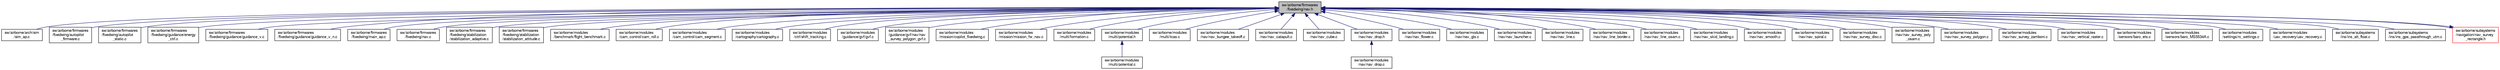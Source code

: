 digraph "sw/airborne/firmwares/fixedwing/nav.h"
{
  edge [fontname="FreeSans",fontsize="10",labelfontname="FreeSans",labelfontsize="10"];
  node [fontname="FreeSans",fontsize="10",shape=record];
  Node1 [label="sw/airborne/firmwares\l/fixedwing/nav.h",height=0.2,width=0.4,color="black", fillcolor="grey75", style="filled", fontcolor="black"];
  Node1 -> Node2 [dir="back",color="midnightblue",fontsize="10",style="solid",fontname="FreeSans"];
  Node2 [label="sw/airborne/arch/sim\l/sim_ap.c",height=0.2,width=0.4,color="black", fillcolor="white", style="filled",URL="$sim__ap_8c.html"];
  Node1 -> Node3 [dir="back",color="midnightblue",fontsize="10",style="solid",fontname="FreeSans"];
  Node3 [label="sw/airborne/firmwares\l/fixedwing/autopilot\l_firmware.c",height=0.2,width=0.4,color="black", fillcolor="white", style="filled",URL="$fixedwing_2autopilot__firmware_8c.html",tooltip="Fixedwing specific autopilot interface and initialization. "];
  Node1 -> Node4 [dir="back",color="midnightblue",fontsize="10",style="solid",fontname="FreeSans"];
  Node4 [label="sw/airborne/firmwares\l/fixedwing/autopilot\l_static.c",height=0.2,width=0.4,color="black", fillcolor="white", style="filled",URL="$fixedwing_2autopilot__static_8c.html"];
  Node1 -> Node5 [dir="back",color="midnightblue",fontsize="10",style="solid",fontname="FreeSans"];
  Node5 [label="sw/airborne/firmwares\l/fixedwing/guidance/energy\l_ctrl.c",height=0.2,width=0.4,color="black", fillcolor="white", style="filled",URL="$energy__ctrl_8c.html",tooltip="Total Energy (speed + height) control for fixed wing vehicles. "];
  Node1 -> Node6 [dir="back",color="midnightblue",fontsize="10",style="solid",fontname="FreeSans"];
  Node6 [label="sw/airborne/firmwares\l/fixedwing/guidance/guidance_v.c",height=0.2,width=0.4,color="black", fillcolor="white", style="filled",URL="$fixedwing_2guidance_2guidance__v_8c.html",tooltip="Vertical control for fixed wing vehicles. "];
  Node1 -> Node7 [dir="back",color="midnightblue",fontsize="10",style="solid",fontname="FreeSans"];
  Node7 [label="sw/airborne/firmwares\l/fixedwing/guidance/guidance_v_n.c",height=0.2,width=0.4,color="black", fillcolor="white", style="filled",URL="$guidance__v__n_8c.html",tooltip="\"New\" vertical control for fixed wing vehicles. "];
  Node1 -> Node8 [dir="back",color="midnightblue",fontsize="10",style="solid",fontname="FreeSans"];
  Node8 [label="sw/airborne/firmwares\l/fixedwing/main_ap.c",height=0.2,width=0.4,color="black", fillcolor="white", style="filled",URL="$fixedwing_2main__ap_8c.html",tooltip="AP ( AutoPilot ) tasks. "];
  Node1 -> Node9 [dir="back",color="midnightblue",fontsize="10",style="solid",fontname="FreeSans"];
  Node9 [label="sw/airborne/firmwares\l/fixedwing/nav.c",height=0.2,width=0.4,color="black", fillcolor="white", style="filled",URL="$nav_8c.html",tooltip="Fixedwing functions to compute navigation. "];
  Node1 -> Node10 [dir="back",color="midnightblue",fontsize="10",style="solid",fontname="FreeSans"];
  Node10 [label="sw/airborne/firmwares\l/fixedwing/stabilization\l/stabilization_adaptive.c",height=0.2,width=0.4,color="black", fillcolor="white", style="filled",URL="$stabilization__adaptive_8c.html",tooltip="Fixed wing adaptive control. "];
  Node1 -> Node11 [dir="back",color="midnightblue",fontsize="10",style="solid",fontname="FreeSans"];
  Node11 [label="sw/airborne/firmwares\l/fixedwing/stabilization\l/stabilization_attitude.c",height=0.2,width=0.4,color="black", fillcolor="white", style="filled",URL="$stabilization__attitude_8c.html",tooltip="Fixed wing horizontal control. "];
  Node1 -> Node12 [dir="back",color="midnightblue",fontsize="10",style="solid",fontname="FreeSans"];
  Node12 [label="sw/airborne/modules\l/benchmark/flight_benchmark.c",height=0.2,width=0.4,color="black", fillcolor="white", style="filled",URL="$flight__benchmark_8c.html"];
  Node1 -> Node13 [dir="back",color="midnightblue",fontsize="10",style="solid",fontname="FreeSans"];
  Node13 [label="sw/airborne/modules\l/cam_control/cam_roll.c",height=0.2,width=0.4,color="black", fillcolor="white", style="filled",URL="$cam__roll_8c.html"];
  Node1 -> Node14 [dir="back",color="midnightblue",fontsize="10",style="solid",fontname="FreeSans"];
  Node14 [label="sw/airborne/modules\l/cam_control/cam_segment.c",height=0.2,width=0.4,color="black", fillcolor="white", style="filled",URL="$cam__segment_8c.html",tooltip="camera control to track a segment using the general cam driver (target mode) "];
  Node1 -> Node15 [dir="back",color="midnightblue",fontsize="10",style="solid",fontname="FreeSans"];
  Node15 [label="sw/airborne/modules\l/cartography/cartography.c",height=0.2,width=0.4,color="black", fillcolor="white", style="filled",URL="$cartography_8c.html",tooltip="Navigation functions for cartography of the ground. "];
  Node1 -> Node16 [dir="back",color="midnightblue",fontsize="10",style="solid",fontname="FreeSans"];
  Node16 [label="sw/airborne/modules\l/ctrl/shift_tracking.c",height=0.2,width=0.4,color="black", fillcolor="white", style="filled",URL="$shift__tracking_8c.html"];
  Node1 -> Node17 [dir="back",color="midnightblue",fontsize="10",style="solid",fontname="FreeSans"];
  Node17 [label="sw/airborne/modules\l/guidance/gvf/gvf.c",height=0.2,width=0.4,color="black", fillcolor="white", style="filled",URL="$gvf_8c.html"];
  Node1 -> Node18 [dir="back",color="midnightblue",fontsize="10",style="solid",fontname="FreeSans"];
  Node18 [label="sw/airborne/modules\l/guidance/gvf/nav/nav\l_survey_polygon_gvf.c",height=0.2,width=0.4,color="black", fillcolor="white", style="filled",URL="$nav__survey__polygon__gvf_8c.html"];
  Node1 -> Node19 [dir="back",color="midnightblue",fontsize="10",style="solid",fontname="FreeSans"];
  Node19 [label="sw/airborne/modules\l/mission/copilot_fixedwing.c",height=0.2,width=0.4,color="black", fillcolor="white", style="filled",URL="$copilot__fixedwing_8c.html",tooltip="Mission Computer module, interfacing the mission computer (also known as Copilot), based losely on ISaAC: The Intelligent Safety and Airworthiness Co-Pilot module Based on paper \"A Payload Verification and Management Framework  for Small UAV-based Personal Remote Sensing Systems\" by Cal Coopmans and Chris Coffin. "];
  Node1 -> Node20 [dir="back",color="midnightblue",fontsize="10",style="solid",fontname="FreeSans"];
  Node20 [label="sw/airborne/modules\l/mission/mission_fw_nav.c",height=0.2,width=0.4,color="black", fillcolor="white", style="filled",URL="$mission__fw__nav_8c.html",tooltip="mission navigation for fixedwing aircraft "];
  Node1 -> Node21 [dir="back",color="midnightblue",fontsize="10",style="solid",fontname="FreeSans"];
  Node21 [label="sw/airborne/modules\l/multi/formation.c",height=0.2,width=0.4,color="black", fillcolor="white", style="filled",URL="$formation_8c.html",tooltip="library for formation flight "];
  Node1 -> Node22 [dir="back",color="midnightblue",fontsize="10",style="solid",fontname="FreeSans"];
  Node22 [label="sw/airborne/modules\l/multi/potential.h",height=0.2,width=0.4,color="black", fillcolor="white", style="filled",URL="$potential_8h.html",tooltip="flying with potential field to avoid collision "];
  Node22 -> Node23 [dir="back",color="midnightblue",fontsize="10",style="solid",fontname="FreeSans"];
  Node23 [label="sw/airborne/modules\l/multi/potential.c",height=0.2,width=0.4,color="black", fillcolor="white", style="filled",URL="$potential_8c.html"];
  Node1 -> Node24 [dir="back",color="midnightblue",fontsize="10",style="solid",fontname="FreeSans"];
  Node24 [label="sw/airborne/modules\l/multi/tcas.c",height=0.2,width=0.4,color="black", fillcolor="white", style="filled",URL="$tcas_8c.html",tooltip="Collision avoidance library. "];
  Node1 -> Node25 [dir="back",color="midnightblue",fontsize="10",style="solid",fontname="FreeSans"];
  Node25 [label="sw/airborne/modules\l/nav/nav_bungee_takeoff.c",height=0.2,width=0.4,color="black", fillcolor="white", style="filled",URL="$nav__bungee__takeoff_8c.html",tooltip="Takeoff functions for bungee takeoff. "];
  Node1 -> Node26 [dir="back",color="midnightblue",fontsize="10",style="solid",fontname="FreeSans"];
  Node26 [label="sw/airborne/modules\l/nav/nav_catapult.c",height=0.2,width=0.4,color="black", fillcolor="white", style="filled",URL="$nav__catapult_8c.html"];
  Node1 -> Node27 [dir="back",color="midnightblue",fontsize="10",style="solid",fontname="FreeSans"];
  Node27 [label="sw/airborne/modules\l/nav/nav_cube.c",height=0.2,width=0.4,color="black", fillcolor="white", style="filled",URL="$nav__cube_8c.html",tooltip="Fixedwing Navigation in a cube towards a center. "];
  Node1 -> Node28 [dir="back",color="midnightblue",fontsize="10",style="solid",fontname="FreeSans"];
  Node28 [label="sw/airborne/modules\l/nav/nav_drop.h",height=0.2,width=0.4,color="black", fillcolor="white", style="filled",URL="$nav__drop_8h.html",tooltip="Navigation module to drop a ball at a given point taking into account the wind and ground speed..."];
  Node28 -> Node29 [dir="back",color="midnightblue",fontsize="10",style="solid",fontname="FreeSans"];
  Node29 [label="sw/airborne/modules\l/nav/nav_drop.c",height=0.2,width=0.4,color="black", fillcolor="white", style="filled",URL="$nav__drop_8c.html",tooltip="Navigation module to drop a ball at a given point taking into account the wind and ground speed..."];
  Node1 -> Node30 [dir="back",color="midnightblue",fontsize="10",style="solid",fontname="FreeSans"];
  Node30 [label="sw/airborne/modules\l/nav/nav_flower.c",height=0.2,width=0.4,color="black", fillcolor="white", style="filled",URL="$nav__flower_8c.html",tooltip="from OSAM advanced navigation routines "];
  Node1 -> Node31 [dir="back",color="midnightblue",fontsize="10",style="solid",fontname="FreeSans"];
  Node31 [label="sw/airborne/modules\l/nav/nav_gls.c",height=0.2,width=0.4,color="black", fillcolor="white", style="filled",URL="$nav__gls_8c.html",tooltip="gps landing system "];
  Node1 -> Node32 [dir="back",color="midnightblue",fontsize="10",style="solid",fontname="FreeSans"];
  Node32 [label="sw/airborne/modules\l/nav/nav_launcher.c",height=0.2,width=0.4,color="black", fillcolor="white", style="filled",URL="$nav__launcher_8c.html",tooltip="Pneumatic launcher system See video of the system: https://www.youtube.com/watch?v=qc1uwH-8Dbw Launch..."];
  Node1 -> Node33 [dir="back",color="midnightblue",fontsize="10",style="solid",fontname="FreeSans"];
  Node33 [label="sw/airborne/modules\l/nav/nav_line.c",height=0.2,width=0.4,color="black", fillcolor="white", style="filled",URL="$nav__line_8c.html",tooltip="Fixedwing navigation along a line with nice U-turns. "];
  Node1 -> Node34 [dir="back",color="midnightblue",fontsize="10",style="solid",fontname="FreeSans"];
  Node34 [label="sw/airborne/modules\l/nav/nav_line_border.c",height=0.2,width=0.4,color="black", fillcolor="white", style="filled",URL="$nav__line__border_8c.html",tooltip="navigate along a border line (line 1-2) with turns in the same direction "];
  Node1 -> Node35 [dir="back",color="midnightblue",fontsize="10",style="solid",fontname="FreeSans"];
  Node35 [label="sw/airborne/modules\l/nav/nav_line_osam.c",height=0.2,width=0.4,color="black", fillcolor="white", style="filled",URL="$nav__line__osam_8c.html",tooltip="Flight line from OSAM advanced navigation routines. "];
  Node1 -> Node36 [dir="back",color="midnightblue",fontsize="10",style="solid",fontname="FreeSans"];
  Node36 [label="sw/airborne/modules\l/nav/nav_skid_landing.c",height=0.2,width=0.4,color="black", fillcolor="white", style="filled",URL="$nav__skid__landing_8c.html",tooltip="Landing on skidpads See video of the landing: https://www.youtube.com/watch?v=aYrB7s3oeX4 Standard la..."];
  Node1 -> Node37 [dir="back",color="midnightblue",fontsize="10",style="solid",fontname="FreeSans"];
  Node37 [label="sw/airborne/modules\l/nav/nav_smooth.c",height=0.2,width=0.4,color="black", fillcolor="white", style="filled",URL="$nav__smooth_8c.html",tooltip="Smooth navigation to wp_a along an arc (around wp_cd), a segment (from wp_rd to wp_ta) and a second a..."];
  Node1 -> Node38 [dir="back",color="midnightblue",fontsize="10",style="solid",fontname="FreeSans"];
  Node38 [label="sw/airborne/modules\l/nav/nav_spiral.c",height=0.2,width=0.4,color="black", fillcolor="white", style="filled",URL="$nav__spiral_8c.html",tooltip="Fixedwing navigation in a spiral/helix. "];
  Node1 -> Node39 [dir="back",color="midnightblue",fontsize="10",style="solid",fontname="FreeSans"];
  Node39 [label="sw/airborne/modules\l/nav/nav_survey_disc.c",height=0.2,width=0.4,color="black", fillcolor="white", style="filled",URL="$nav__survey__disc_8c.html"];
  Node1 -> Node40 [dir="back",color="midnightblue",fontsize="10",style="solid",fontname="FreeSans"];
  Node40 [label="sw/airborne/modules\l/nav/nav_survey_poly\l_osam.c",height=0.2,width=0.4,color="black", fillcolor="white", style="filled",URL="$nav__survey__poly__osam_8c.html"];
  Node1 -> Node41 [dir="back",color="midnightblue",fontsize="10",style="solid",fontname="FreeSans"];
  Node41 [label="sw/airborne/modules\l/nav/nav_survey_polygon.c",height=0.2,width=0.4,color="black", fillcolor="white", style="filled",URL="$nav__survey__polygon_8c.html",tooltip="Advanced polygon survey for fixedwings from Uni Stuttgart. "];
  Node1 -> Node42 [dir="back",color="midnightblue",fontsize="10",style="solid",fontname="FreeSans"];
  Node42 [label="sw/airborne/modules\l/nav/nav_survey_zamboni.c",height=0.2,width=0.4,color="black", fillcolor="white", style="filled",URL="$nav__survey__zamboni_8c.html",tooltip="Zamboni pattern survey for fixedwings. "];
  Node1 -> Node43 [dir="back",color="midnightblue",fontsize="10",style="solid",fontname="FreeSans"];
  Node43 [label="sw/airborne/modules\l/nav/nav_vertical_raster.c",height=0.2,width=0.4,color="black", fillcolor="white", style="filled",URL="$nav__vertical__raster_8c.html",tooltip="from OSAM advanced navigation routines "];
  Node1 -> Node44 [dir="back",color="midnightblue",fontsize="10",style="solid",fontname="FreeSans"];
  Node44 [label="sw/airborne/modules\l/sensors/baro_ets.c",height=0.2,width=0.4,color="black", fillcolor="white", style="filled",URL="$baro__ets_8c.html",tooltip="Driver for the EagleTree Systems Altitude Sensor. "];
  Node1 -> Node45 [dir="back",color="midnightblue",fontsize="10",style="solid",fontname="FreeSans"];
  Node45 [label="sw/airborne/modules\l/sensors/baro_MS5534A.c",height=0.2,width=0.4,color="black", fillcolor="white", style="filled",URL="$baro__MS5534A_8c.html",tooltip="Handling of the MS5534a pressure sensor. "];
  Node1 -> Node46 [dir="back",color="midnightblue",fontsize="10",style="solid",fontname="FreeSans"];
  Node46 [label="sw/airborne/modules\l/settings/rc_settings.c",height=0.2,width=0.4,color="black", fillcolor="white", style="filled",URL="$rc__settings_8c.html"];
  Node1 -> Node47 [dir="back",color="midnightblue",fontsize="10",style="solid",fontname="FreeSans"];
  Node47 [label="sw/airborne/modules\l/uav_recovery/uav_recovery.c",height=0.2,width=0.4,color="black", fillcolor="white", style="filled",URL="$uav__recovery_8c.html"];
  Node1 -> Node48 [dir="back",color="midnightblue",fontsize="10",style="solid",fontname="FreeSans"];
  Node48 [label="sw/airborne/subsystems\l/ins/ins_alt_float.c",height=0.2,width=0.4,color="black", fillcolor="white", style="filled",URL="$ins__alt__float_8c.html",tooltip="Filters altitude and climb rate for fixedwings. "];
  Node1 -> Node49 [dir="back",color="midnightblue",fontsize="10",style="solid",fontname="FreeSans"];
  Node49 [label="sw/airborne/subsystems\l/ins/ins_gps_passthrough_utm.c",height=0.2,width=0.4,color="black", fillcolor="white", style="filled",URL="$ins__gps__passthrough__utm_8c.html",tooltip="Simply passes GPS UTM position and velocity through to the state interface. "];
  Node1 -> Node50 [dir="back",color="midnightblue",fontsize="10",style="solid",fontname="FreeSans"];
  Node50 [label="sw/airborne/subsystems\l/navigation/nav_survey\l_rectangle.h",height=0.2,width=0.4,color="red", fillcolor="white", style="filled",URL="$nav__survey__rectangle_8h.html"];
  Node50 -> Node1 [dir="back",color="midnightblue",fontsize="10",style="solid",fontname="FreeSans"];
}
